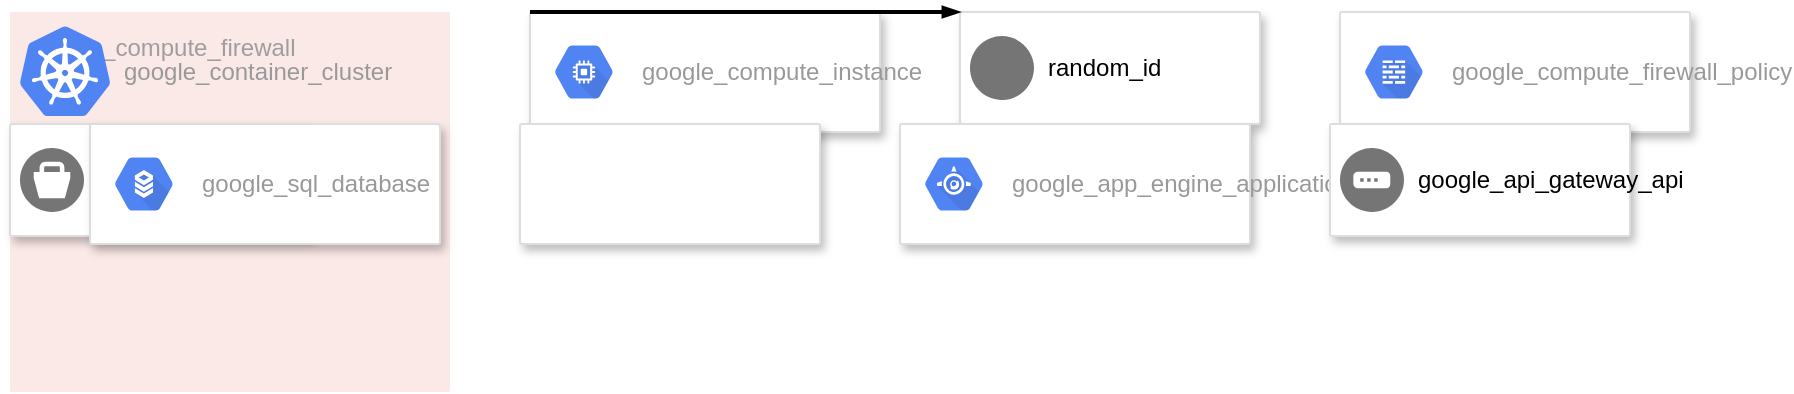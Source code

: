 <?xml version="1.0" encoding="UTF-8"?>
<mxGraphModel gridSize="10" pageWidth="850" pageHeight="1100">
    <root>
        <mxCell id="0"/>
        <mxCell id="1" parent="0"/>
        <mxCell id="2" parent="1" value="google_compute_firewall" style="sketch=0;points=[[0,0,0],[0.25,0,0],[0.5,0,0],[0.75,0,0],[1,0,0],[1,0.25,0],[1,0.5,0],[1,0.75,0],[1,1,0],[0.75,1,0],[0.5,1,0],[0.25,1,0],[0,1,0],[0,0.75,0],[0,0.5,0],[0,0.25,0]];rounded=1;absoluteArcSize=1;arcSize=2;html=1;strokeColor=none;gradientColor=none;shadow=0;dashed=0;fontSize=12;fontColor=#9E9E9E;align=left;verticalAlign=top;spacing=10;spacingTop=-4;fillColor=#FBE9E7;" vertex="1">
            <mxGeometry x="0" y="0" width="220" height="190" as="geometry"/>
        </mxCell>
        <mxCell id="3" parent="1" value="" style="strokeColor=#dddddd;shadow=1;strokeWidth=1;rounded=1;absoluteArcSize=1;arcSize=2;" vertex="1">
            <mxGeometry x="260" y="0" width="175" height="60" as="geometry"/>
        </mxCell>
        <mxCell id="4" parent="3" value="google_compute_instance" style="sketch=0;dashed=0;connectable=0;html=1;fillColor=#5184F3;strokeColor=none;part=1;labelPosition=right;verticalLabelPosition=middle;align=left;verticalAlign=middle;spacingLeft=5;fontColor=#999999;fontSize=12;shape=mxgraph.gcp2.hexIcon;prIcon=compute_engine" vertex="1">
            <mxGeometry y="0.5" width="44" height="39" relative="1" as="geometry">
                <mxPoint x="5" y="-19.5" as="offset"/>
            </mxGeometry>
        </mxCell>
        <mxCell id="5" parent="1" value="" style="strokeColor=#dddddd;shadow=1;strokeWidth=1;rounded=1;absoluteArcSize=1;arcSize=2;" vertex="1">
            <mxGeometry x="475" y="0" width="150" height="56" as="geometry"/>
        </mxCell>
        <mxCell id="6" parent="5" value="random_id" style="sketch=0;dashed=0;connectable=0;html=1;fillColor=#757575;strokeColor=none;part=1;labelPosition=right;verticalLabelPosition=middle;align=left;verticalAlign=middle;spacingLeft=5;fontSize=12;shape=mxgraph.gcp2.blank" vertex="1">
            <mxGeometry y="0.5" width="32" height="32" relative="1" as="geometry">
                <mxPoint x="5" y="-16" as="offset"/>
            </mxGeometry>
        </mxCell>
        <mxCell id="7" parent="1" value="" style="strokeColor=#dddddd;shadow=1;strokeWidth=1;rounded=1;absoluteArcSize=1;arcSize=2;" vertex="1">
            <mxGeometry x="665" y="0" width="175" height="60" as="geometry"/>
        </mxCell>
        <mxCell id="8" parent="7" value="google_compute_firewall_policy" style="sketch=0;dashed=0;connectable=0;html=1;fillColor=#5184F3;strokeColor=none;part=1;labelPosition=right;verticalLabelPosition=middle;align=left;verticalAlign=middle;spacingLeft=5;fontColor=#999999;fontSize=12;shape=mxgraph.gcp2.hexIcon;prIcon=cloud_firewall_rules" vertex="1">
            <mxGeometry y="0.5" width="44" height="39" relative="1" as="geometry">
                <mxPoint x="5" y="-19.5" as="offset"/>
            </mxGeometry>
        </mxCell>
        <mxCell id="9" parent="1" value="" style="strokeColor=#dddddd;shadow=1;strokeWidth=1;rounded=1;absoluteArcSize=1;arcSize=2;" vertex="1">
            <mxGeometry x="0" y="56" width="150" height="56" as="geometry"/>
        </mxCell>
        <mxCell id="10" parent="9" value="google_storage_bucket" style="sketch=0;dashed=0;connectable=0;html=1;fillColor=#757575;strokeColor=none;part=1;labelPosition=right;verticalLabelPosition=middle;align=left;verticalAlign=middle;spacingLeft=5;fontSize=12;shape=mxgraph.gcp2.bucket" vertex="1">
            <mxGeometry y="0.5" width="32" height="32" relative="1" as="geometry">
                <mxPoint x="5" y="-16" as="offset"/>
            </mxGeometry>
        </mxCell>
        <mxCell id="11" parent="1" value="" style="strokeColor=#dddddd;shadow=1;strokeWidth=1;rounded=1;absoluteArcSize=1;arcSize=2;" vertex="1">
            <mxGeometry x="40" y="56" width="175" height="60" as="geometry"/>
        </mxCell>
        <mxCell id="12" parent="11" value="google_sql_database" style="sketch=0;dashed=0;connectable=0;html=1;fillColor=#5184F3;strokeColor=none;part=1;labelPosition=right;verticalLabelPosition=middle;align=left;verticalAlign=middle;spacingLeft=5;fontColor=#999999;fontSize=12;shape=mxgraph.gcp2.hexIcon;prIcon=cloud_sql" vertex="1">
            <mxGeometry y="0.5" width="44" height="39" relative="1" as="geometry">
                <mxPoint x="5" y="-19.5" as="offset"/>
            </mxGeometry>
        </mxCell>
        <mxCell id="13" parent="1" value="" style="strokeColor=#dddddd;shadow=1;strokeWidth=1;rounded=1;absoluteArcSize=1;arcSize=2;" vertex="1">
            <mxGeometry x="255" y="56" width="150" height="60" as="geometry"/>
        </mxCell>
        <mxCell id="14" parent="1" value="google_container_cluster" style="sketch=0;dashed=0;connectable=0;html=1;fillColor=#5184F3;strokeColor=none;part=1;labelPosition=right;verticalLabelPosition=middle;align=left;verticalAlign=middle;spacingLeft=5;fontColor=#999999;fontSize=12;shape=mxgraph.gcp2.kubernetes_logo" vertex="1">
            <mxGeometry width="45" height="45" relative="1" as="geometry">
                <mxPoint x="5" y="7" as="offset"/>
            </mxGeometry>
        </mxCell>
        <mxCell id="15" parent="1" value="" style="strokeColor=#dddddd;shadow=1;strokeWidth=1;rounded=1;absoluteArcSize=1;arcSize=2;" vertex="1">
            <mxGeometry x="445" y="56" width="175" height="60" as="geometry"/>
        </mxCell>
        <mxCell id="16" parent="15" value="google_app_engine_application" style="sketch=0;dashed=0;connectable=0;html=1;fillColor=#5184F3;strokeColor=none;part=1;labelPosition=right;verticalLabelPosition=middle;align=left;verticalAlign=middle;spacingLeft=5;fontColor=#999999;fontSize=12;shape=mxgraph.gcp2.hexIcon;prIcon=app_engine" vertex="1">
            <mxGeometry y="0.5" width="44" height="39" relative="1" as="geometry">
                <mxPoint x="5" y="-19.5" as="offset"/>
            </mxGeometry>
        </mxCell>
        <mxCell id="17" parent="1" value="" style="strokeColor=#dddddd;shadow=1;strokeWidth=1;rounded=1;absoluteArcSize=1;arcSize=2;" vertex="1">
            <mxGeometry x="660" y="56" width="150" height="56" as="geometry"/>
        </mxCell>
        <mxCell id="18" parent="17" value="google_api_gateway_api" style="sketch=0;dashed=0;connectable=0;html=1;fillColor=#757575;strokeColor=none;part=1;labelPosition=right;verticalLabelPosition=middle;align=left;verticalAlign=middle;spacingLeft=5;fontSize=12;shape=mxgraph.gcp2.gateway" vertex="1">
            <mxGeometry y="0.5" width="32" height="32" relative="1" as="geometry">
                <mxPoint x="5" y="-16" as="offset"/>
            </mxGeometry>
        </mxCell>
        <mxCell id="19" parent="1" value="" style="edgeStyle=orthogonalEdgeStyle;fontSize=12;html=1;endArrow=blockThin;endFill=1;rounded=0;strokeWidth=2;endSize=4;startSize=4;" edge="1">
            <mxGeometry relative="1" as="geometry">
                <mxPoint x="260" y="0" as="sourcePoint"/>
                <mxPoint x="475" y="0" as="targetPoint"/>
            </mxGeometry>
        </mxCell>
    </root>
</mxGraphModel>
